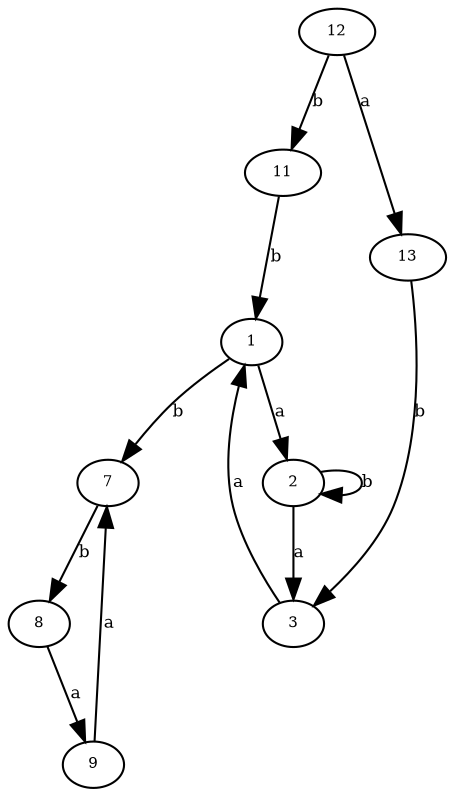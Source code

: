 digraph {
"H1v1" [label="1",fontsize=7,width=.01,height=.01];
"H1v1" -> "H1v2" [label="a",fontsize=8];
"H1v1" -> "H1v7" [label="b",fontsize=8];
"H1v2" [label="2",fontsize=7,width=.01,height=.01];
"H1v2" -> "H1v3" [label="a",fontsize=8];
"H1v2" -> "H1v2" [label="b",fontsize=8];
"H1v3" [label="3",fontsize=7,width=.01,height=.01];
"H1v3" -> "H1v1" [label="a",fontsize=8];
"H1v7" [label="7",fontsize=7,width=.01,height=.01];
"H1v7" -> "H1v8" [label="b",fontsize=8];
"H1v8" [label="8",fontsize=7,width=.01,height=.01];
"H1v8" -> "H1v9" [label="a",fontsize=8];
"H1v9" [label="9",fontsize=7,width=.01,height=.01];
"H1v9" -> "H1v7" [label="a",fontsize=8];
"H1v11" [label="11",fontsize=7,width=.01,height=.01];
"H1v11" -> "H1v1" [label="b",fontsize=8];
"H1v12" [label="12",fontsize=7,width=.01,height=.01];
"H1v12" -> "H1v13" [label="a",fontsize=8];
"H1v12" -> "H1v11" [label="b",fontsize=8];
"H1v13" [label="13",fontsize=7,width=.01,height=.01];
"H1v13" -> "H1v3" [label="b",fontsize=8];
}